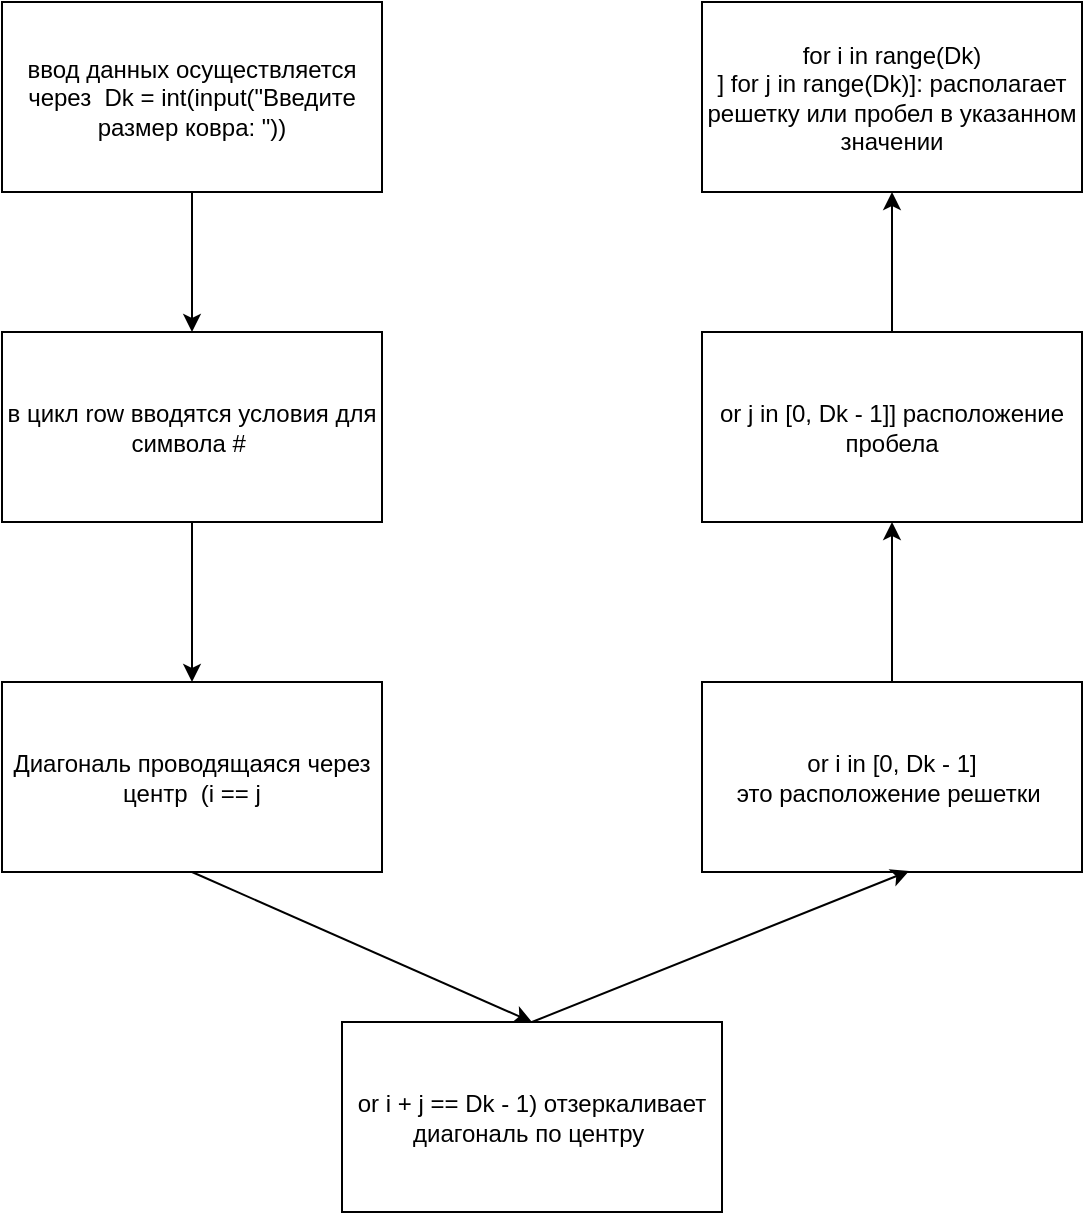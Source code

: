 <mxfile version="24.0.1" type="github">
  <diagram name="Страница — 1" id="CZmfLBO6WHf6ZvAAMJ1s">
    <mxGraphModel dx="1639" dy="949" grid="1" gridSize="10" guides="1" tooltips="1" connect="1" arrows="1" fold="1" page="1" pageScale="1" pageWidth="827" pageHeight="1169" math="0" shadow="0">
      <root>
        <mxCell id="0" />
        <mxCell id="1" parent="0" />
        <mxCell id="0tlU2G7sLi1nAekYESAy-1" value="ввод данных осуществляется через&amp;nbsp;&amp;nbsp;Dk = int(input(&quot;Введите размер ковра: &quot;))" style="rounded=0;whiteSpace=wrap;html=1;" vertex="1" parent="1">
          <mxGeometry x="100" y="60" width="190" height="95" as="geometry" />
        </mxCell>
        <mxCell id="0tlU2G7sLi1nAekYESAy-2" value="в цикл row вводятся условия для символа #&amp;nbsp;" style="rounded=0;whiteSpace=wrap;html=1;" vertex="1" parent="1">
          <mxGeometry x="100" y="225" width="190" height="95" as="geometry" />
        </mxCell>
        <mxCell id="0tlU2G7sLi1nAekYESAy-3" value="or i in [0, Dk - 1]&lt;div&gt;это расположение решетки&amp;nbsp;&lt;/div&gt;" style="rounded=0;whiteSpace=wrap;html=1;" vertex="1" parent="1">
          <mxGeometry x="450" y="400" width="190" height="95" as="geometry" />
        </mxCell>
        <mxCell id="0tlU2G7sLi1nAekYESAy-4" value="or j in [0, Dk - 1]] расположение пробела" style="rounded=0;whiteSpace=wrap;html=1;" vertex="1" parent="1">
          <mxGeometry x="450" y="225" width="190" height="95" as="geometry" />
        </mxCell>
        <mxCell id="0tlU2G7sLi1nAekYESAy-5" value="Диагональ проводящаяся через центр&amp;nbsp;&amp;nbsp;(i == j&lt;span style=&quot;color: rgba(0, 0, 0, 0); font-family: monospace; font-size: 0px; text-align: start; text-wrap: nowrap;&quot;&gt;%3CmxGraphModel%3E%3Croot%3E%3CmxCell%20id%3D%220%22%2F%3E%3CmxCell%20id%3D%221%22%20parent%3D%220%22%2F%3E%3CmxCell%20id%3D%222%22%20value%3D%22or%20j%20in%20%5B0%2C%20Dk%20-%201%5D%5D%20%D1%80%D0%B0%D1%81%D0%BF%D0%BE%D0%BB%D0%BE%D0%B6%D0%B5%D0%BD%D0%B8%D0%B5%20%D0%BF%D1%80%D0%BE%D0%B1%D0%B5%D0%BB%D0%B0%22%20style%3D%22rounded%3D0%3BwhiteSpace%3Dwrap%3Bhtml%3D1%3B%22%20vertex%3D%221%22%20parent%3D%221%22%3E%3CmxGeometry%20x%3D%22220%22%20y%3D%22470%22%20width%3D%22190%22%20height%3D%2295%22%20as%3D%22geometry%22%2F%3E%3C%2FmxCell%3E%3C%2Froot%3E%3C%2FmxGraphModel%3E&lt;/span&gt;&lt;span style=&quot;color: rgba(0, 0, 0, 0); font-family: monospace; font-size: 0px; text-align: start; text-wrap: nowrap;&quot;&gt;%3CmxGraphModel%3E%3Croot%3E%3CmxCell%20id%3D%220%22%2F%3E%3CmxCell%20id%3D%221%22%20parent%3D%220%22%2F%3E%3CmxCell%20id%3D%222%22%20value%3D%22or%20j%20in%20%5B0%2C%20Dk%20-%201%5D%5D%20%D1%80%D0%B0%D1%81%D0%BF%D0%BE%D0%BB%D0%BE%D0%B6%D0%B5%D0%BD%D0%B8%D0%B5%20%D0%BF%D1%80%D0%BE%D0%B1%D0%B5%D0%BB%D0%B0%22%20style%3D%22rounded%3D0%3BwhiteSpace%3Dwrap%3Bhtml%3D1%3B%22%20vertex%3D%221%22%20parent%3D%221%22%3E%3CmxGeometry%20x%3D%22220%22%20y%3D%22470%22%20width%3D%22190%22%20height%3D%2295%22%20as%3D%22geometry%22%2F%3E%3C%2FmxCell%3E%3C%2Froot%3E%3C%2FmxGraphModel%3E&lt;/span&gt;" style="rounded=0;whiteSpace=wrap;html=1;" vertex="1" parent="1">
          <mxGeometry x="100" y="400" width="190" height="95" as="geometry" />
        </mxCell>
        <mxCell id="0tlU2G7sLi1nAekYESAy-6" value="or i + j == Dk - 1) отзеркаливает диагональ по центру&amp;nbsp;" style="rounded=0;whiteSpace=wrap;html=1;" vertex="1" parent="1">
          <mxGeometry x="270" y="570" width="190" height="95" as="geometry" />
        </mxCell>
        <mxCell id="0tlU2G7sLi1nAekYESAy-7" value="&lt;div&gt;for i in range(Dk)&lt;/div&gt;&lt;div&gt;] for j in range(Dk)]: располагает решетку или пробел в указанном значении&lt;/div&gt;" style="rounded=0;whiteSpace=wrap;html=1;" vertex="1" parent="1">
          <mxGeometry x="450" y="60" width="190" height="95" as="geometry" />
        </mxCell>
        <mxCell id="0tlU2G7sLi1nAekYESAy-8" value="" style="endArrow=classic;html=1;rounded=0;exitX=0.5;exitY=1;exitDx=0;exitDy=0;entryX=0.5;entryY=0;entryDx=0;entryDy=0;" edge="1" parent="1" source="0tlU2G7sLi1nAekYESAy-1" target="0tlU2G7sLi1nAekYESAy-2">
          <mxGeometry width="50" height="50" relative="1" as="geometry">
            <mxPoint x="480" y="390" as="sourcePoint" />
            <mxPoint x="530" y="340" as="targetPoint" />
          </mxGeometry>
        </mxCell>
        <mxCell id="0tlU2G7sLi1nAekYESAy-9" value="" style="endArrow=classic;html=1;rounded=0;exitX=0.5;exitY=1;exitDx=0;exitDy=0;entryX=0.5;entryY=0;entryDx=0;entryDy=0;" edge="1" parent="1" source="0tlU2G7sLi1nAekYESAy-2" target="0tlU2G7sLi1nAekYESAy-5">
          <mxGeometry width="50" height="50" relative="1" as="geometry">
            <mxPoint x="205" y="195" as="sourcePoint" />
            <mxPoint x="205" y="270" as="targetPoint" />
          </mxGeometry>
        </mxCell>
        <mxCell id="0tlU2G7sLi1nAekYESAy-10" value="" style="endArrow=classic;html=1;rounded=0;exitX=0.5;exitY=1;exitDx=0;exitDy=0;entryX=0.5;entryY=0;entryDx=0;entryDy=0;" edge="1" parent="1" source="0tlU2G7sLi1nAekYESAy-5" target="0tlU2G7sLi1nAekYESAy-6">
          <mxGeometry width="50" height="50" relative="1" as="geometry">
            <mxPoint x="205" y="365" as="sourcePoint" />
            <mxPoint x="165" y="520" as="targetPoint" />
          </mxGeometry>
        </mxCell>
        <mxCell id="0tlU2G7sLi1nAekYESAy-11" value="" style="endArrow=classic;html=1;rounded=0;exitX=0.5;exitY=0;exitDx=0;exitDy=0;entryX=0.545;entryY=0.995;entryDx=0;entryDy=0;entryPerimeter=0;" edge="1" parent="1" source="0tlU2G7sLi1nAekYESAy-6" target="0tlU2G7sLi1nAekYESAy-3">
          <mxGeometry width="50" height="50" relative="1" as="geometry">
            <mxPoint x="165" y="615" as="sourcePoint" />
            <mxPoint x="375" y="630" as="targetPoint" />
          </mxGeometry>
        </mxCell>
        <mxCell id="0tlU2G7sLi1nAekYESAy-13" value="" style="endArrow=classic;html=1;rounded=0;exitX=0.5;exitY=0;exitDx=0;exitDy=0;entryX=0.5;entryY=1;entryDx=0;entryDy=0;" edge="1" parent="1" source="0tlU2G7sLi1nAekYESAy-3" target="0tlU2G7sLi1nAekYESAy-4">
          <mxGeometry width="50" height="50" relative="1" as="geometry">
            <mxPoint x="375" y="630" as="sourcePoint" />
            <mxPoint x="528" y="385" as="targetPoint" />
          </mxGeometry>
        </mxCell>
        <mxCell id="0tlU2G7sLi1nAekYESAy-14" value="" style="endArrow=classic;html=1;rounded=0;exitX=0.5;exitY=0;exitDx=0;exitDy=0;entryX=0.5;entryY=1;entryDx=0;entryDy=0;" edge="1" parent="1" source="0tlU2G7sLi1nAekYESAy-4" target="0tlU2G7sLi1nAekYESAy-7">
          <mxGeometry width="50" height="50" relative="1" as="geometry">
            <mxPoint x="555" y="410" as="sourcePoint" />
            <mxPoint x="555" y="330" as="targetPoint" />
          </mxGeometry>
        </mxCell>
      </root>
    </mxGraphModel>
  </diagram>
</mxfile>
